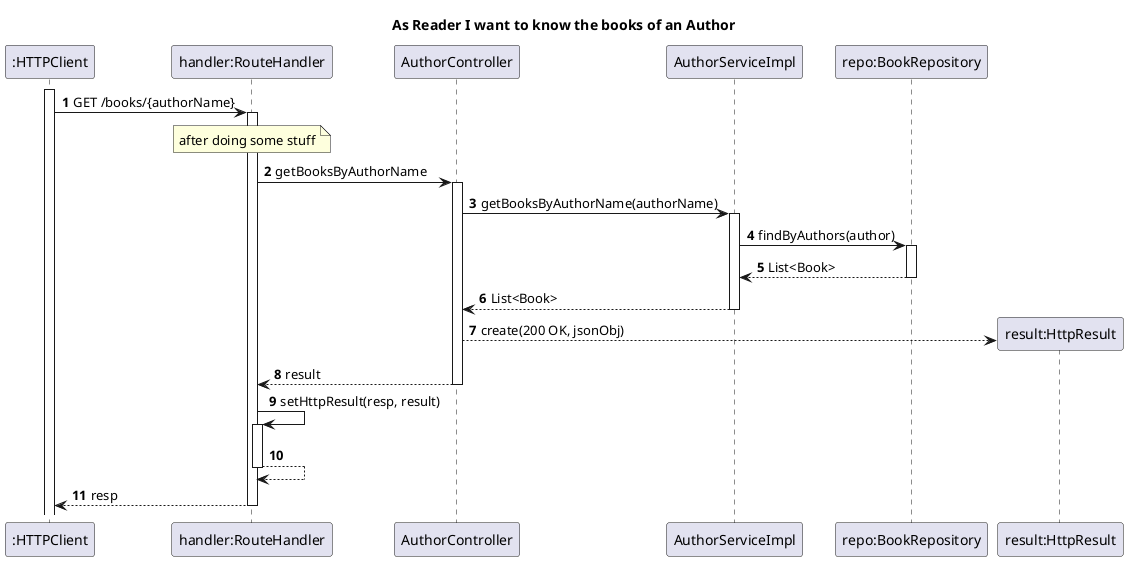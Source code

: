 @startuml
title "As Reader I want to know the books of an Author"
autoactivate on
autonumber


participant ":HTTPClient" as HTTPClient
participant "handler:RouteHandler" as System
participant "AuthorController" as Ctrl
participant "AuthorServiceImpl" as ServiceImpl
participant "repo:BookRepository" as Repo
participant "result:HttpResult" as Result

activate HTTPClient

HTTPClient -> System: GET /books/{authorName}
note over System: after doing some stuff
System -> Ctrl: getBooksByAuthorName
Ctrl -> ServiceImpl: getBooksByAuthorName(authorName)
ServiceImpl -> Repo: findByAuthors(author)
Repo --> ServiceImpl: List<Book>
ServiceImpl --> Ctrl: List<Book>
Ctrl --> Result**: create(200 OK, jsonObj)
Ctrl --> System: result
System -> System: setHttpResult(resp, result)
System --> System:
System --> HTTPClient: resp

@enduml

